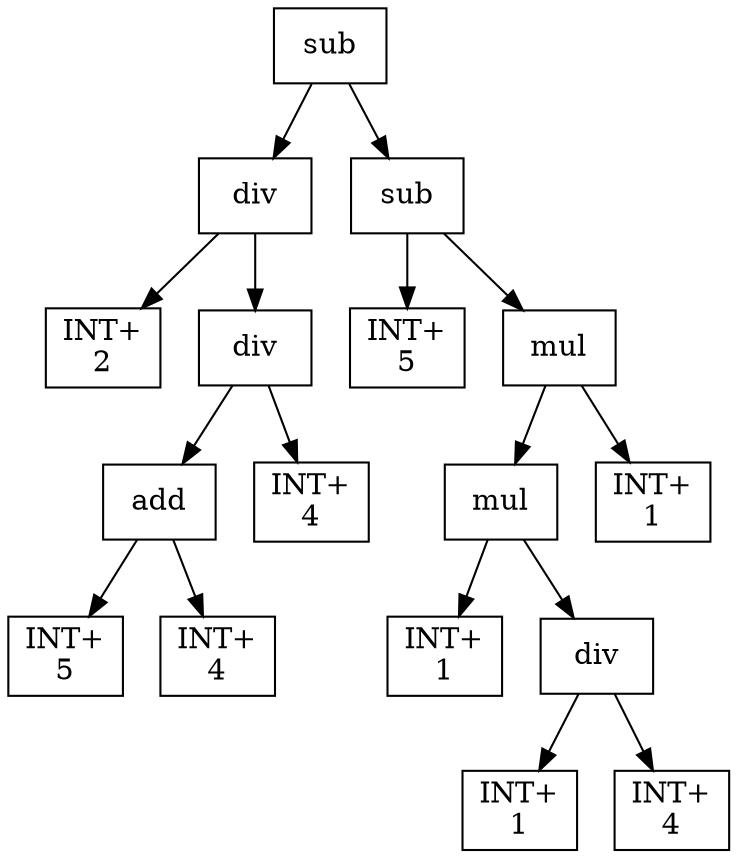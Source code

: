 digraph expr {
  node [shape=box];
  n1 [label="sub"];
  n2 [label="div"];
  n3 [label="INT+\n2"];
  n4 [label="div"];
  n5 [label="add"];
  n6 [label="INT+\n5"];
  n7 [label="INT+\n4"];
  n5 -> n6;
  n5 -> n7;
  n8 [label="INT+\n4"];
  n4 -> n5;
  n4 -> n8;
  n2 -> n3;
  n2 -> n4;
  n9 [label="sub"];
  n10 [label="INT+\n5"];
  n11 [label="mul"];
  n12 [label="mul"];
  n13 [label="INT+\n1"];
  n14 [label="div"];
  n15 [label="INT+\n1"];
  n16 [label="INT+\n4"];
  n14 -> n15;
  n14 -> n16;
  n12 -> n13;
  n12 -> n14;
  n17 [label="INT+\n1"];
  n11 -> n12;
  n11 -> n17;
  n9 -> n10;
  n9 -> n11;
  n1 -> n2;
  n1 -> n9;
}